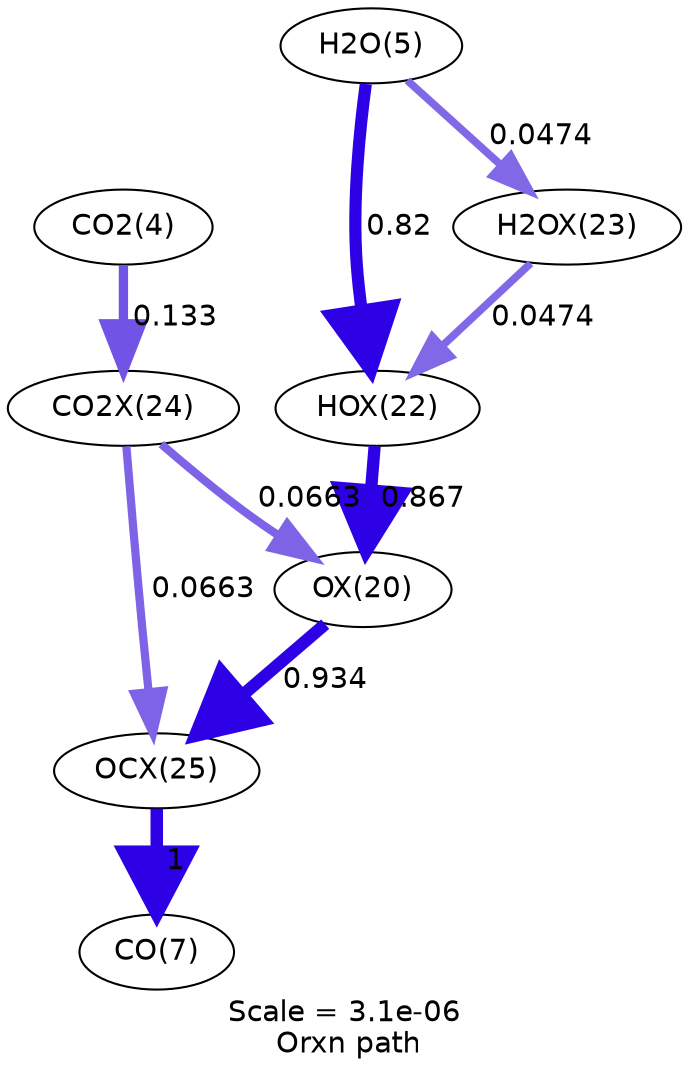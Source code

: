 digraph reaction_paths {
center=1;
s26 -> s24[fontname="Helvetica", penwidth=5.89, arrowsize=2.95, color="0.7, 1.37, 0.9"
, label=" 0.867"];
s24 -> s29[fontname="Helvetica", penwidth=5.95, arrowsize=2.97, color="0.7, 1.43, 0.9"
, label=" 0.934"];
s28 -> s24[fontname="Helvetica", penwidth=3.95, arrowsize=1.98, color="0.7, 0.566, 0.9"
, label=" 0.0663"];
s6 -> s26[fontname="Helvetica", penwidth=5.85, arrowsize=2.93, color="0.7, 1.32, 0.9"
, label=" 0.82"];
s27 -> s26[fontname="Helvetica", penwidth=3.7, arrowsize=1.85, color="0.7, 0.547, 0.9"
, label=" 0.0474"];
s6 -> s27[fontname="Helvetica", penwidth=3.7, arrowsize=1.85, color="0.7, 0.547, 0.9"
, label=" 0.0474"];
s29 -> s8[fontname="Helvetica", penwidth=6, arrowsize=3, color="0.7, 1.5, 0.9"
, label=" 1"];
s28 -> s29[fontname="Helvetica", penwidth=3.95, arrowsize=1.98, color="0.7, 0.566, 0.9"
, label=" 0.0663"];
s5 -> s28[fontname="Helvetica", penwidth=4.47, arrowsize=2.24, color="0.7, 0.633, 0.9"
, label=" 0.133"];
s5 [ fontname="Helvetica", label="CO2(4)"];
s6 [ fontname="Helvetica", label="H2O(5)"];
s8 [ fontname="Helvetica", label="CO(7)"];
s24 [ fontname="Helvetica", label="OX(20)"];
s26 [ fontname="Helvetica", label="HOX(22)"];
s27 [ fontname="Helvetica", label="H2OX(23)"];
s28 [ fontname="Helvetica", label="CO2X(24)"];
s29 [ fontname="Helvetica", label="OCX(25)"];
 label = "Scale = 3.1e-06\l Orxn path";
 fontname = "Helvetica";
}
